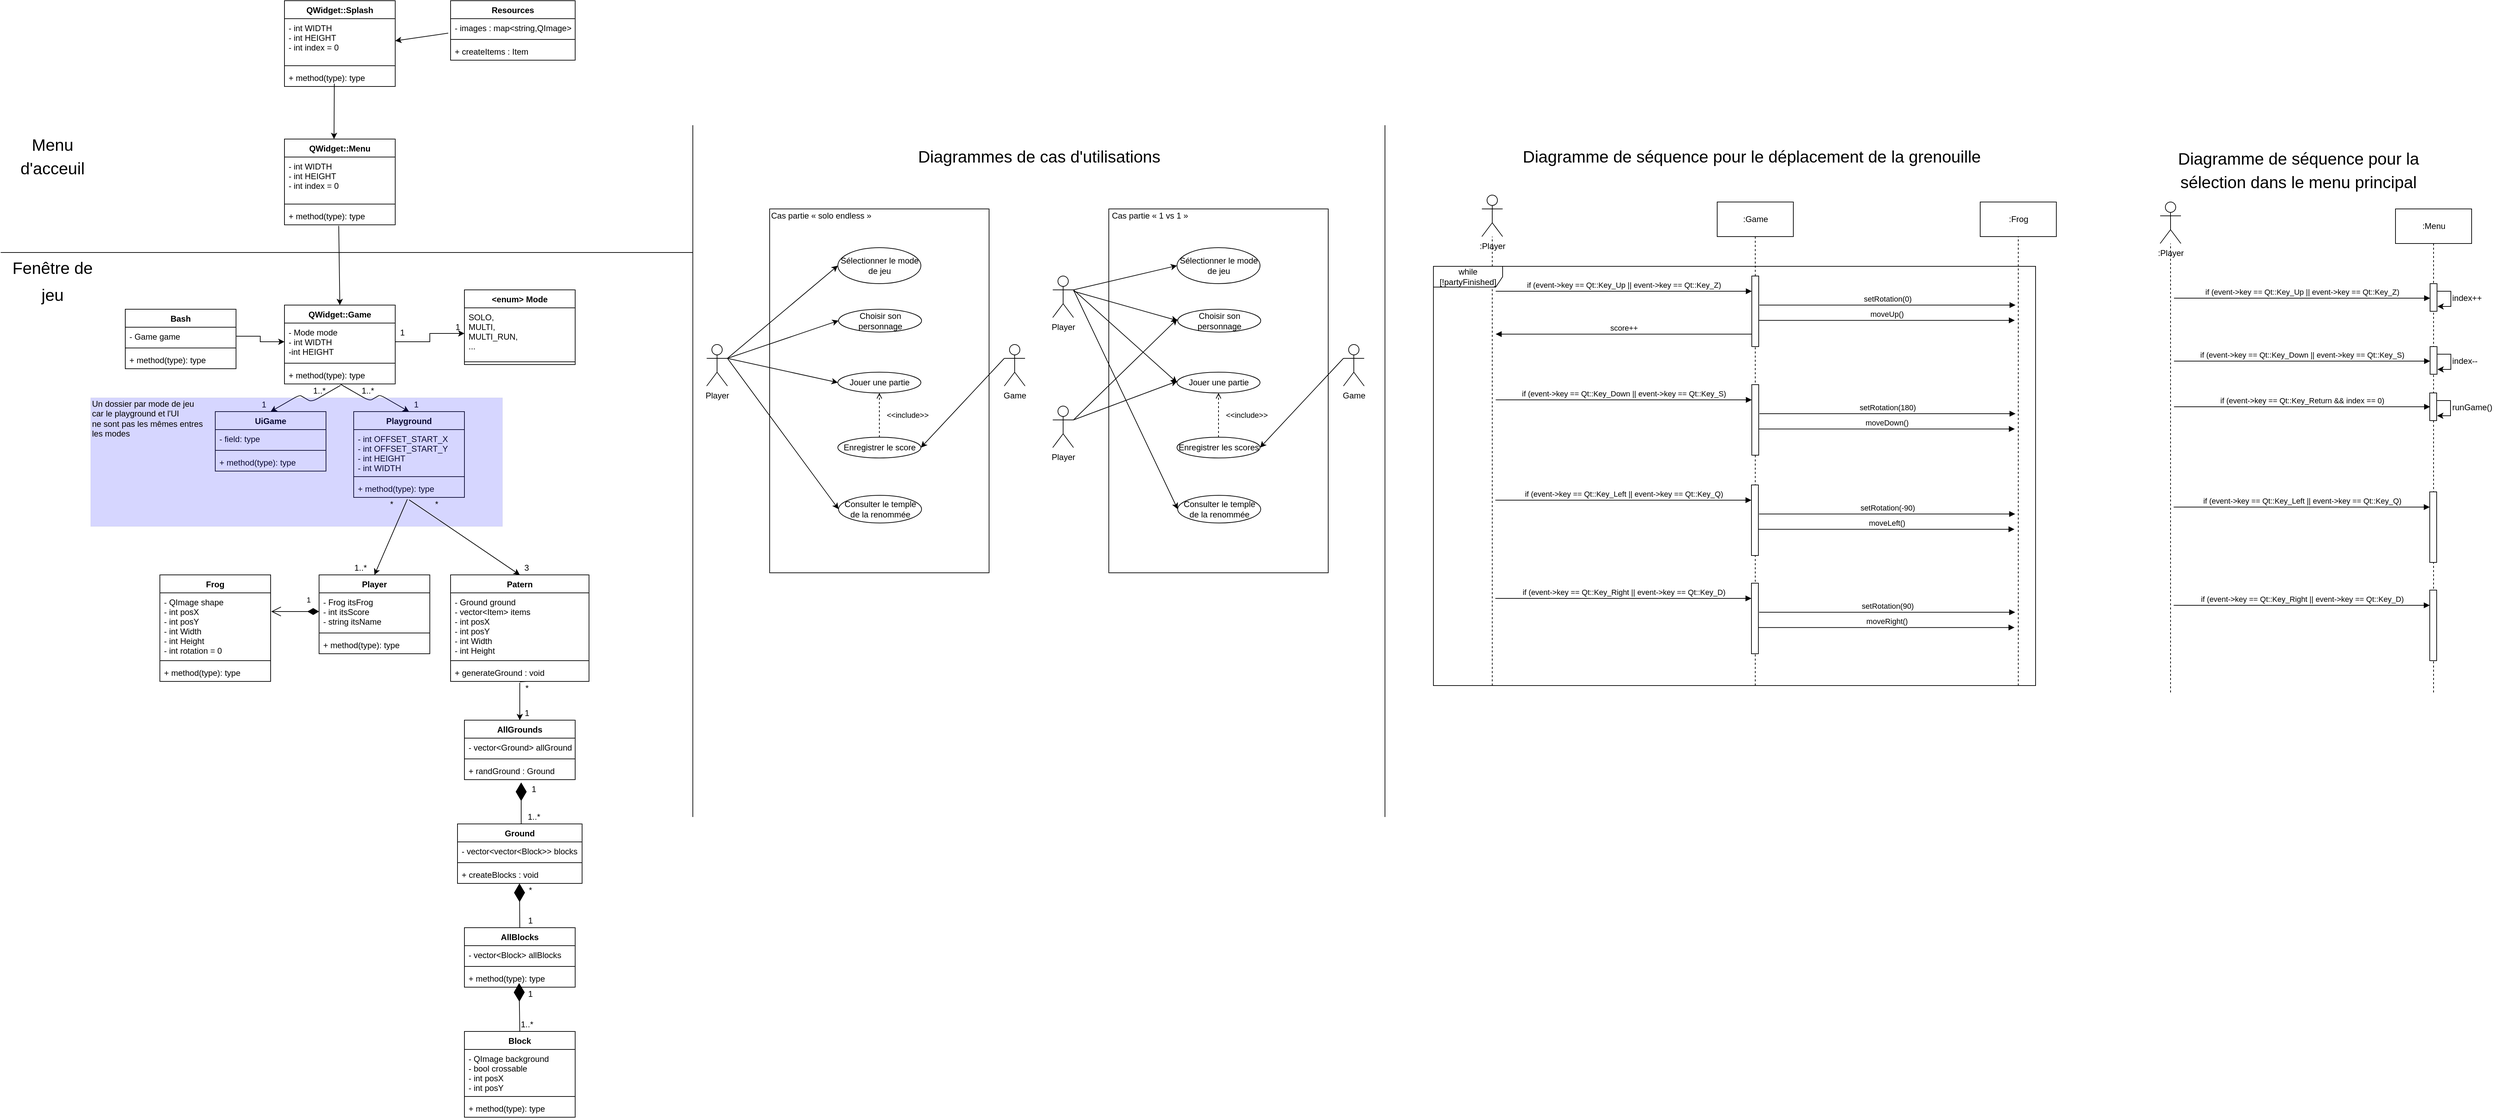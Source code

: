 <mxfile version="14.7.9" type="onedrive"><diagram id="jPjcK8RmUsgS7m5K7aqH" name="Page-1"><mxGraphModel dx="981" dy="1557" grid="1" gridSize="10" guides="1" tooltips="1" connect="1" arrows="1" fold="1" page="1" pageScale="1" pageWidth="1000" pageHeight="1000" math="0" shadow="0"><root><mxCell id="0"/><mxCell id="1" parent="0"/><mxCell id="LQ2EQDQL3EFyDrwnCRQW-2" value="QWidget::Menu" style="swimlane;fontStyle=1;align=center;verticalAlign=top;childLayout=stackLayout;horizontal=1;startSize=26;horizontalStack=0;resizeParent=1;resizeParentMax=0;resizeLast=0;collapsible=1;marginBottom=0;" parent="1" vertex="1"><mxGeometry x="410" y="20" width="160" height="124" as="geometry"><mxRectangle x="400" y="260" width="100" height="26" as="alternateBounds"/></mxGeometry></mxCell><mxCell id="LQ2EQDQL3EFyDrwnCRQW-3" value="- int WIDTH&#10;- int HEIGHT&#10;- int index = 0" style="text;strokeColor=none;fillColor=none;align=left;verticalAlign=top;spacingLeft=4;spacingRight=4;overflow=hidden;rotatable=0;points=[[0,0.5],[1,0.5]];portConstraint=eastwest;" parent="LQ2EQDQL3EFyDrwnCRQW-2" vertex="1"><mxGeometry y="26" width="160" height="64" as="geometry"/></mxCell><mxCell id="LQ2EQDQL3EFyDrwnCRQW-4" value="" style="line;strokeWidth=1;fillColor=none;align=left;verticalAlign=middle;spacingTop=-1;spacingLeft=3;spacingRight=3;rotatable=0;labelPosition=right;points=[];portConstraint=eastwest;" parent="LQ2EQDQL3EFyDrwnCRQW-2" vertex="1"><mxGeometry y="90" width="160" height="8" as="geometry"/></mxCell><mxCell id="LQ2EQDQL3EFyDrwnCRQW-5" value="+ method(type): type" style="text;strokeColor=none;fillColor=none;align=left;verticalAlign=top;spacingLeft=4;spacingRight=4;overflow=hidden;rotatable=0;points=[[0,0.5],[1,0.5]];portConstraint=eastwest;" parent="LQ2EQDQL3EFyDrwnCRQW-2" vertex="1"><mxGeometry y="98" width="160" height="26" as="geometry"/></mxCell><mxCell id="LQ2EQDQL3EFyDrwnCRQW-6" value="QWidget::Game" style="swimlane;fontStyle=1;align=center;verticalAlign=top;childLayout=stackLayout;horizontal=1;startSize=26;horizontalStack=0;resizeParent=1;resizeParentMax=0;resizeLast=0;collapsible=1;marginBottom=0;" parent="1" vertex="1"><mxGeometry x="410" y="260" width="160" height="114" as="geometry"/></mxCell><mxCell id="LQ2EQDQL3EFyDrwnCRQW-7" value="- Mode mode&#10;- int WIDTH&#10;-int HEIGHT" style="text;strokeColor=none;fillColor=none;align=left;verticalAlign=top;spacingLeft=4;spacingRight=4;overflow=hidden;rotatable=0;points=[[0,0.5],[1,0.5]];portConstraint=eastwest;" parent="LQ2EQDQL3EFyDrwnCRQW-6" vertex="1"><mxGeometry y="26" width="160" height="54" as="geometry"/></mxCell><mxCell id="LQ2EQDQL3EFyDrwnCRQW-8" value="" style="line;strokeWidth=1;fillColor=none;align=left;verticalAlign=middle;spacingTop=-1;spacingLeft=3;spacingRight=3;rotatable=0;labelPosition=right;points=[];portConstraint=eastwest;" parent="LQ2EQDQL3EFyDrwnCRQW-6" vertex="1"><mxGeometry y="80" width="160" height="8" as="geometry"/></mxCell><mxCell id="LQ2EQDQL3EFyDrwnCRQW-9" value="+ method(type): type" style="text;strokeColor=none;fillColor=none;align=left;verticalAlign=top;spacingLeft=4;spacingRight=4;overflow=hidden;rotatable=0;points=[[0,0.5],[1,0.5]];portConstraint=eastwest;" parent="LQ2EQDQL3EFyDrwnCRQW-6" vertex="1"><mxGeometry y="88" width="160" height="26" as="geometry"/></mxCell><mxCell id="LQ2EQDQL3EFyDrwnCRQW-12" value="&lt;enum&gt; Mode" style="swimlane;fontStyle=1;align=center;verticalAlign=top;childLayout=stackLayout;horizontal=1;startSize=26;horizontalStack=0;resizeParent=1;resizeParentMax=0;resizeLast=0;collapsible=1;marginBottom=0;" parent="1" vertex="1"><mxGeometry x="670" y="238" width="160" height="108" as="geometry"/></mxCell><mxCell id="LQ2EQDQL3EFyDrwnCRQW-13" value="SOLO,&#10;MULTI,&#10;MULTI_RUN,&#10;..." style="text;strokeColor=none;fillColor=none;align=left;verticalAlign=top;spacingLeft=4;spacingRight=4;overflow=hidden;rotatable=0;points=[[0,0.5],[1,0.5]];portConstraint=eastwest;" parent="LQ2EQDQL3EFyDrwnCRQW-12" vertex="1"><mxGeometry y="26" width="160" height="74" as="geometry"/></mxCell><mxCell id="LQ2EQDQL3EFyDrwnCRQW-14" value="" style="line;strokeWidth=1;fillColor=none;align=left;verticalAlign=middle;spacingTop=-1;spacingLeft=3;spacingRight=3;rotatable=0;labelPosition=right;points=[];portConstraint=eastwest;" parent="LQ2EQDQL3EFyDrwnCRQW-12" vertex="1"><mxGeometry y="100" width="160" height="8" as="geometry"/></mxCell><mxCell id="LQ2EQDQL3EFyDrwnCRQW-18" style="edgeStyle=orthogonalEdgeStyle;rounded=0;orthogonalLoop=1;jettySize=auto;html=1;exitX=1;exitY=0.5;exitDx=0;exitDy=0;entryX=0;entryY=0.5;entryDx=0;entryDy=0;" parent="1" source="LQ2EQDQL3EFyDrwnCRQW-7" target="LQ2EQDQL3EFyDrwnCRQW-13" edge="1"><mxGeometry relative="1" as="geometry"/></mxCell><mxCell id="LQ2EQDQL3EFyDrwnCRQW-19" value="Playground" style="swimlane;fontStyle=1;align=center;verticalAlign=top;childLayout=stackLayout;horizontal=1;startSize=26;horizontalStack=0;resizeParent=1;resizeParentMax=0;resizeLast=0;collapsible=1;marginBottom=0;" parent="1" vertex="1"><mxGeometry x="510" y="414" width="160" height="124" as="geometry"/></mxCell><mxCell id="LQ2EQDQL3EFyDrwnCRQW-20" value="- int OFFSET_START_X&#10;- int OFFSET_START_Y&#10;- int HEIGHT&#10;- int WIDTH" style="text;strokeColor=none;fillColor=none;align=left;verticalAlign=top;spacingLeft=4;spacingRight=4;overflow=hidden;rotatable=0;points=[[0,0.5],[1,0.5]];portConstraint=eastwest;" parent="LQ2EQDQL3EFyDrwnCRQW-19" vertex="1"><mxGeometry y="26" width="160" height="64" as="geometry"/></mxCell><mxCell id="LQ2EQDQL3EFyDrwnCRQW-21" value="" style="line;strokeWidth=1;fillColor=none;align=left;verticalAlign=middle;spacingTop=-1;spacingLeft=3;spacingRight=3;rotatable=0;labelPosition=right;points=[];portConstraint=eastwest;" parent="LQ2EQDQL3EFyDrwnCRQW-19" vertex="1"><mxGeometry y="90" width="160" height="8" as="geometry"/></mxCell><mxCell id="LQ2EQDQL3EFyDrwnCRQW-22" value="+ method(type): type" style="text;strokeColor=none;fillColor=none;align=left;verticalAlign=top;spacingLeft=4;spacingRight=4;overflow=hidden;rotatable=0;points=[[0,0.5],[1,0.5]];portConstraint=eastwest;" parent="LQ2EQDQL3EFyDrwnCRQW-19" vertex="1"><mxGeometry y="98" width="160" height="26" as="geometry"/></mxCell><mxCell id="LQ2EQDQL3EFyDrwnCRQW-24" value="" style="line;strokeWidth=1;fillColor=none;align=left;verticalAlign=middle;spacingTop=-1;spacingLeft=3;spacingRight=3;rotatable=0;labelPosition=right;points=[];portConstraint=eastwest;" parent="1" vertex="1"><mxGeometry y="180" width="1000" height="8" as="geometry"/></mxCell><mxCell id="LQ2EQDQL3EFyDrwnCRQW-25" value="&lt;p style=&quot;line-height: 280%&quot;&gt;&lt;font style=&quot;line-height: 100% ; font-size: 24px&quot;&gt;Menu d'acceuil&lt;/font&gt;&lt;/p&gt;" style="text;html=1;strokeColor=none;fillColor=none;align=center;verticalAlign=middle;whiteSpace=wrap;rounded=0;" parent="1" vertex="1"><mxGeometry y="40" width="150" height="20" as="geometry"/></mxCell><mxCell id="LQ2EQDQL3EFyDrwnCRQW-26" value="&lt;p style=&quot;line-height: 280%&quot;&gt;&lt;span style=&quot;font-size: 24px&quot;&gt;Fenêtre de jeu&lt;/span&gt;&lt;/p&gt;" style="text;html=1;strokeColor=none;fillColor=none;align=center;verticalAlign=middle;whiteSpace=wrap;rounded=0;" parent="1" vertex="1"><mxGeometry y="218" width="150" height="20" as="geometry"/></mxCell><mxCell id="LQ2EQDQL3EFyDrwnCRQW-27" value="UiGame" style="swimlane;fontStyle=1;align=center;verticalAlign=top;childLayout=stackLayout;horizontal=1;startSize=26;horizontalStack=0;resizeParent=1;resizeParentMax=0;resizeLast=0;collapsible=1;marginBottom=0;" parent="1" vertex="1"><mxGeometry x="310" y="414" width="160" height="86" as="geometry"/></mxCell><mxCell id="LQ2EQDQL3EFyDrwnCRQW-28" value="- field: type" style="text;strokeColor=none;fillColor=none;align=left;verticalAlign=top;spacingLeft=4;spacingRight=4;overflow=hidden;rotatable=0;points=[[0,0.5],[1,0.5]];portConstraint=eastwest;" parent="LQ2EQDQL3EFyDrwnCRQW-27" vertex="1"><mxGeometry y="26" width="160" height="26" as="geometry"/></mxCell><mxCell id="LQ2EQDQL3EFyDrwnCRQW-29" value="" style="line;strokeWidth=1;fillColor=none;align=left;verticalAlign=middle;spacingTop=-1;spacingLeft=3;spacingRight=3;rotatable=0;labelPosition=right;points=[];portConstraint=eastwest;" parent="LQ2EQDQL3EFyDrwnCRQW-27" vertex="1"><mxGeometry y="52" width="160" height="8" as="geometry"/></mxCell><mxCell id="LQ2EQDQL3EFyDrwnCRQW-30" value="+ method(type): type" style="text;strokeColor=none;fillColor=none;align=left;verticalAlign=top;spacingLeft=4;spacingRight=4;overflow=hidden;rotatable=0;points=[[0,0.5],[1,0.5]];portConstraint=eastwest;" parent="LQ2EQDQL3EFyDrwnCRQW-27" vertex="1"><mxGeometry y="60" width="160" height="26" as="geometry"/></mxCell><mxCell id="LQ2EQDQL3EFyDrwnCRQW-31" value="" style="endArrow=classic;html=1;exitX=0.506;exitY=1.079;exitDx=0;exitDy=0;exitPerimeter=0;entryX=0.5;entryY=0;entryDx=0;entryDy=0;edgeStyle=isometricEdgeStyle;" parent="1" source="LQ2EQDQL3EFyDrwnCRQW-9" target="LQ2EQDQL3EFyDrwnCRQW-27" edge="1"><mxGeometry width="50" height="50" relative="1" as="geometry"><mxPoint x="450" y="480" as="sourcePoint"/><mxPoint x="500" y="430" as="targetPoint"/></mxGeometry></mxCell><mxCell id="LQ2EQDQL3EFyDrwnCRQW-32" value="" style="endArrow=classic;html=1;edgeStyle=isometricEdgeStyle;entryX=0.5;entryY=0;entryDx=0;entryDy=0;elbow=vertical;exitX=0.506;exitY=1.016;exitDx=0;exitDy=0;exitPerimeter=0;" parent="1" source="LQ2EQDQL3EFyDrwnCRQW-9" target="LQ2EQDQL3EFyDrwnCRQW-19" edge="1"><mxGeometry width="50" height="50" relative="1" as="geometry"><mxPoint x="490" y="350" as="sourcePoint"/><mxPoint x="570" y="380" as="targetPoint"/></mxGeometry></mxCell><mxCell id="LQ2EQDQL3EFyDrwnCRQW-33" value="Frog" style="swimlane;fontStyle=1;align=center;verticalAlign=top;childLayout=stackLayout;horizontal=1;startSize=26;horizontalStack=0;resizeParent=1;resizeParentMax=0;resizeLast=0;collapsible=1;marginBottom=0;" parent="1" vertex="1"><mxGeometry x="230" y="650" width="160" height="154" as="geometry"/></mxCell><mxCell id="LQ2EQDQL3EFyDrwnCRQW-34" value="- QImage shape&#10;- int posX&#10;- int posY&#10;- int Width&#10;- int Height&#10;- int rotation = 0" style="text;strokeColor=none;fillColor=none;align=left;verticalAlign=top;spacingLeft=4;spacingRight=4;overflow=hidden;rotatable=0;points=[[0,0.5],[1,0.5]];portConstraint=eastwest;" parent="LQ2EQDQL3EFyDrwnCRQW-33" vertex="1"><mxGeometry y="26" width="160" height="94" as="geometry"/></mxCell><mxCell id="LQ2EQDQL3EFyDrwnCRQW-35" value="" style="line;strokeWidth=1;fillColor=none;align=left;verticalAlign=middle;spacingTop=-1;spacingLeft=3;spacingRight=3;rotatable=0;labelPosition=right;points=[];portConstraint=eastwest;" parent="LQ2EQDQL3EFyDrwnCRQW-33" vertex="1"><mxGeometry y="120" width="160" height="8" as="geometry"/></mxCell><mxCell id="LQ2EQDQL3EFyDrwnCRQW-36" value="+ method(type): type" style="text;strokeColor=none;fillColor=none;align=left;verticalAlign=top;spacingLeft=4;spacingRight=4;overflow=hidden;rotatable=0;points=[[0,0.5],[1,0.5]];portConstraint=eastwest;" parent="LQ2EQDQL3EFyDrwnCRQW-33" vertex="1"><mxGeometry y="128" width="160" height="26" as="geometry"/></mxCell><mxCell id="LQ2EQDQL3EFyDrwnCRQW-38" value="1" style="text;html=1;align=center;verticalAlign=middle;resizable=0;points=[];autosize=1;strokeColor=none;" parent="1" vertex="1"><mxGeometry x="570" y="290" width="20" height="20" as="geometry"/></mxCell><mxCell id="LQ2EQDQL3EFyDrwnCRQW-39" value="1" style="text;html=1;align=center;verticalAlign=middle;resizable=0;points=[];autosize=1;strokeColor=none;" parent="1" vertex="1"><mxGeometry x="650" y="282" width="20" height="20" as="geometry"/></mxCell><mxCell id="LQ2EQDQL3EFyDrwnCRQW-40" value="1..*" style="text;html=1;align=center;verticalAlign=middle;resizable=0;points=[];autosize=1;strokeColor=none;" parent="1" vertex="1"><mxGeometry x="445" y="374" width="30" height="20" as="geometry"/></mxCell><mxCell id="LQ2EQDQL3EFyDrwnCRQW-41" value="1" style="text;html=1;align=center;verticalAlign=middle;resizable=0;points=[];autosize=1;strokeColor=none;" parent="1" vertex="1"><mxGeometry x="590" y="394" width="20" height="20" as="geometry"/></mxCell><mxCell id="LQ2EQDQL3EFyDrwnCRQW-42" value="1" style="text;html=1;align=center;verticalAlign=middle;resizable=0;points=[];autosize=1;strokeColor=none;" parent="1" vertex="1"><mxGeometry x="370" y="394" width="20" height="20" as="geometry"/></mxCell><mxCell id="LQ2EQDQL3EFyDrwnCRQW-43" value="1..*" style="text;html=1;align=center;verticalAlign=middle;resizable=0;points=[];autosize=1;strokeColor=none;" parent="1" vertex="1"><mxGeometry x="515" y="374" width="30" height="20" as="geometry"/></mxCell><mxCell id="LQ2EQDQL3EFyDrwnCRQW-44" value="" style="rounded=0;whiteSpace=wrap;html=1;fillColor=#3333FF;strokeOpacity=20;opacity=20;" parent="1" vertex="1"><mxGeometry x="130" y="394" width="595" height="186" as="geometry"/></mxCell><mxCell id="LQ2EQDQL3EFyDrwnCRQW-45" value="Un dossier par mode de jeu &lt;br&gt;car le playground et l'UI &lt;br&gt;ne sont pas&amp;nbsp;&lt;span&gt;les mêmes entres &lt;br&gt;les modes&lt;/span&gt;" style="text;html=1;align=left;verticalAlign=middle;resizable=0;points=[];autosize=1;strokeColor=none;" parent="1" vertex="1"><mxGeometry x="130" y="394" width="180" height="60" as="geometry"/></mxCell><mxCell id="LQ2EQDQL3EFyDrwnCRQW-54" value="Patern" style="swimlane;fontStyle=1;align=center;verticalAlign=top;childLayout=stackLayout;horizontal=1;startSize=26;horizontalStack=0;resizeParent=1;resizeParentMax=0;resizeLast=0;collapsible=1;marginBottom=0;fillColor=#FFFFFF;" parent="1" vertex="1"><mxGeometry x="650" y="650" width="200" height="154" as="geometry"/></mxCell><mxCell id="LQ2EQDQL3EFyDrwnCRQW-55" value="- Ground ground&#10;- vector&lt;Item&gt; items&#10;- int posX&#10;- int posY&#10;- int Width&#10;- int Height" style="text;fillColor=none;align=left;verticalAlign=top;spacingLeft=4;spacingRight=4;overflow=hidden;rotatable=0;points=[[0,0.5],[1,0.5]];portConstraint=eastwest;" parent="LQ2EQDQL3EFyDrwnCRQW-54" vertex="1"><mxGeometry y="26" width="200" height="94" as="geometry"/></mxCell><mxCell id="LQ2EQDQL3EFyDrwnCRQW-56" value="" style="line;strokeWidth=1;fillColor=none;align=left;verticalAlign=middle;spacingTop=-1;spacingLeft=3;spacingRight=3;rotatable=0;labelPosition=right;points=[];portConstraint=eastwest;" parent="LQ2EQDQL3EFyDrwnCRQW-54" vertex="1"><mxGeometry y="120" width="200" height="8" as="geometry"/></mxCell><mxCell id="LQ2EQDQL3EFyDrwnCRQW-57" value="+ generateGround : void" style="text;fillColor=none;align=left;verticalAlign=top;spacingLeft=4;spacingRight=4;overflow=hidden;rotatable=0;points=[[0,0.5],[1,0.5]];portConstraint=eastwest;" parent="LQ2EQDQL3EFyDrwnCRQW-54" vertex="1"><mxGeometry y="128" width="200" height="26" as="geometry"/></mxCell><mxCell id="LQ2EQDQL3EFyDrwnCRQW-60" value="" style="endArrow=classic;html=1;exitX=0.5;exitY=1.131;exitDx=0;exitDy=0;exitPerimeter=0;entryX=0.5;entryY=0;entryDx=0;entryDy=0;" parent="1" source="LQ2EQDQL3EFyDrwnCRQW-22" target="LQ2EQDQL3EFyDrwnCRQW-54" edge="1"><mxGeometry width="50" height="50" relative="1" as="geometry"><mxPoint x="440" y="670" as="sourcePoint"/><mxPoint x="490" y="620" as="targetPoint"/></mxGeometry></mxCell><mxCell id="LQ2EQDQL3EFyDrwnCRQW-61" value="*" style="text;html=1;strokeColor=none;fillColor=none;align=center;verticalAlign=middle;whiteSpace=wrap;rounded=0;" parent="1" vertex="1"><mxGeometry x="610" y="538" width="40" height="20" as="geometry"/></mxCell><mxCell id="LQ2EQDQL3EFyDrwnCRQW-62" value="3" style="text;html=1;strokeColor=none;fillColor=none;align=center;verticalAlign=middle;whiteSpace=wrap;rounded=0;" parent="1" vertex="1"><mxGeometry x="740" y="630" width="40" height="20" as="geometry"/></mxCell><mxCell id="LQ2EQDQL3EFyDrwnCRQW-63" value="" style="endArrow=classic;html=1;exitX=0.485;exitY=1.1;exitDx=0;exitDy=0;exitPerimeter=0;entryX=0.5;entryY=0;entryDx=0;entryDy=0;" parent="1" source="LQ2EQDQL3EFyDrwnCRQW-22" target="kXXH4shPDIaw7syRpyHK-1" edge="1"><mxGeometry width="50" height="50" relative="1" as="geometry"><mxPoint x="440" y="670" as="sourcePoint"/><mxPoint x="490" y="620" as="targetPoint"/></mxGeometry></mxCell><mxCell id="LQ2EQDQL3EFyDrwnCRQW-64" value="*" style="text;html=1;strokeColor=none;fillColor=none;align=center;verticalAlign=middle;whiteSpace=wrap;rounded=0;" parent="1" vertex="1"><mxGeometry x="545" y="538" width="40" height="20" as="geometry"/></mxCell><mxCell id="LQ2EQDQL3EFyDrwnCRQW-65" value="1..*" style="text;html=1;strokeColor=none;fillColor=none;align=center;verticalAlign=middle;whiteSpace=wrap;rounded=0;" parent="1" vertex="1"><mxGeometry x="500" y="630" width="40" height="20" as="geometry"/></mxCell><mxCell id="LQ2EQDQL3EFyDrwnCRQW-66" value="Ground" style="swimlane;fontStyle=1;align=center;verticalAlign=top;childLayout=stackLayout;horizontal=1;startSize=26;horizontalStack=0;resizeParent=1;resizeParentMax=0;resizeLast=0;collapsible=1;marginBottom=0;strokeColor=#000000;fillColor=#FFFFFF;" parent="1" vertex="1"><mxGeometry x="660" y="1010" width="180" height="86" as="geometry"/></mxCell><mxCell id="LQ2EQDQL3EFyDrwnCRQW-67" value="- vector&lt;vector&lt;Block&gt;&gt; blocks" style="text;strokeColor=none;fillColor=none;align=left;verticalAlign=top;spacingLeft=4;spacingRight=4;overflow=hidden;rotatable=0;points=[[0,0.5],[1,0.5]];portConstraint=eastwest;" parent="LQ2EQDQL3EFyDrwnCRQW-66" vertex="1"><mxGeometry y="26" width="180" height="26" as="geometry"/></mxCell><mxCell id="LQ2EQDQL3EFyDrwnCRQW-68" value="" style="line;strokeWidth=1;fillColor=none;align=left;verticalAlign=middle;spacingTop=-1;spacingLeft=3;spacingRight=3;rotatable=0;labelPosition=right;points=[];portConstraint=eastwest;" parent="LQ2EQDQL3EFyDrwnCRQW-66" vertex="1"><mxGeometry y="52" width="180" height="8" as="geometry"/></mxCell><mxCell id="LQ2EQDQL3EFyDrwnCRQW-69" value="+ createBlocks : void" style="text;strokeColor=none;fillColor=none;align=left;verticalAlign=top;spacingLeft=4;spacingRight=4;overflow=hidden;rotatable=0;points=[[0,0.5],[1,0.5]];portConstraint=eastwest;" parent="LQ2EQDQL3EFyDrwnCRQW-66" vertex="1"><mxGeometry y="60" width="180" height="26" as="geometry"/></mxCell><mxCell id="LQ2EQDQL3EFyDrwnCRQW-75" value="AllGrounds" style="swimlane;fontStyle=1;align=center;verticalAlign=top;childLayout=stackLayout;horizontal=1;startSize=26;horizontalStack=0;resizeParent=1;resizeParentMax=0;resizeLast=0;collapsible=1;marginBottom=0;strokeColor=#000000;fillColor=#FFFFFF;" parent="1" vertex="1"><mxGeometry x="670" y="860" width="160" height="86" as="geometry"/></mxCell><mxCell id="LQ2EQDQL3EFyDrwnCRQW-76" value="- vector&lt;Ground&gt; allGrounds" style="text;strokeColor=none;fillColor=none;align=left;verticalAlign=top;spacingLeft=4;spacingRight=4;overflow=hidden;rotatable=0;points=[[0,0.5],[1,0.5]];portConstraint=eastwest;" parent="LQ2EQDQL3EFyDrwnCRQW-75" vertex="1"><mxGeometry y="26" width="160" height="26" as="geometry"/></mxCell><mxCell id="LQ2EQDQL3EFyDrwnCRQW-77" value="" style="line;strokeWidth=1;fillColor=none;align=left;verticalAlign=middle;spacingTop=-1;spacingLeft=3;spacingRight=3;rotatable=0;labelPosition=right;points=[];portConstraint=eastwest;" parent="LQ2EQDQL3EFyDrwnCRQW-75" vertex="1"><mxGeometry y="52" width="160" height="8" as="geometry"/></mxCell><mxCell id="LQ2EQDQL3EFyDrwnCRQW-78" value="+ randGround : Ground" style="text;strokeColor=none;fillColor=none;align=left;verticalAlign=top;spacingLeft=4;spacingRight=4;overflow=hidden;rotatable=0;points=[[0,0.5],[1,0.5]];portConstraint=eastwest;" parent="LQ2EQDQL3EFyDrwnCRQW-75" vertex="1"><mxGeometry y="60" width="160" height="26" as="geometry"/></mxCell><mxCell id="LQ2EQDQL3EFyDrwnCRQW-79" value="" style="endArrow=classic;html=1;entryX=0.5;entryY=0;entryDx=0;entryDy=0;startArrow=none;" parent="1" target="LQ2EQDQL3EFyDrwnCRQW-75" edge="1"><mxGeometry width="50" height="50" relative="1" as="geometry"><mxPoint x="750" y="806" as="sourcePoint"/><mxPoint x="570" y="890" as="targetPoint"/></mxGeometry></mxCell><mxCell id="LQ2EQDQL3EFyDrwnCRQW-81" value="" style="endArrow=diamondThin;endFill=1;endSize=24;html=1;" parent="1" edge="1"><mxGeometry width="160" relative="1" as="geometry"><mxPoint x="752" y="1010" as="sourcePoint"/><mxPoint x="752" y="950" as="targetPoint"/></mxGeometry></mxCell><mxCell id="LQ2EQDQL3EFyDrwnCRQW-82" value="Block" style="swimlane;fontStyle=1;align=center;verticalAlign=top;childLayout=stackLayout;horizontal=1;startSize=26;horizontalStack=0;resizeParent=1;resizeParentMax=0;resizeLast=0;collapsible=1;marginBottom=0;strokeColor=#000000;fillColor=#FFFFFF;" parent="1" vertex="1"><mxGeometry x="670" y="1310" width="160" height="124" as="geometry"/></mxCell><mxCell id="LQ2EQDQL3EFyDrwnCRQW-83" value="- QImage background&#10;- bool crossable&#10;- int posX&#10;- int posY" style="text;strokeColor=none;fillColor=none;align=left;verticalAlign=top;spacingLeft=4;spacingRight=4;overflow=hidden;rotatable=0;points=[[0,0.5],[1,0.5]];portConstraint=eastwest;" parent="LQ2EQDQL3EFyDrwnCRQW-82" vertex="1"><mxGeometry y="26" width="160" height="64" as="geometry"/></mxCell><mxCell id="LQ2EQDQL3EFyDrwnCRQW-84" value="" style="line;strokeWidth=1;fillColor=none;align=left;verticalAlign=middle;spacingTop=-1;spacingLeft=3;spacingRight=3;rotatable=0;labelPosition=right;points=[];portConstraint=eastwest;" parent="LQ2EQDQL3EFyDrwnCRQW-82" vertex="1"><mxGeometry y="90" width="160" height="8" as="geometry"/></mxCell><mxCell id="LQ2EQDQL3EFyDrwnCRQW-85" value="+ method(type): type" style="text;strokeColor=none;fillColor=none;align=left;verticalAlign=top;spacingLeft=4;spacingRight=4;overflow=hidden;rotatable=0;points=[[0,0.5],[1,0.5]];portConstraint=eastwest;" parent="LQ2EQDQL3EFyDrwnCRQW-82" vertex="1"><mxGeometry y="98" width="160" height="26" as="geometry"/></mxCell><mxCell id="LQ2EQDQL3EFyDrwnCRQW-86" value="" style="endArrow=diamondThin;endFill=1;endSize=24;html=1;exitX=0.5;exitY=0;exitDx=0;exitDy=0;" parent="1" source="dwqlfvYqvJUTqM-ZTveL-1" edge="1"><mxGeometry width="160" relative="1" as="geometry"><mxPoint x="749.5" y="1156" as="sourcePoint"/><mxPoint x="749.5" y="1096" as="targetPoint"/></mxGeometry></mxCell><mxCell id="LQ2EQDQL3EFyDrwnCRQW-87" value="1" style="text;html=1;align=center;verticalAlign=middle;resizable=0;points=[];autosize=1;strokeColor=none;" parent="1" vertex="1"><mxGeometry x="750" y="840" width="20" height="20" as="geometry"/></mxCell><mxCell id="LQ2EQDQL3EFyDrwnCRQW-88" value="*" style="text;html=1;align=center;verticalAlign=middle;resizable=0;points=[];autosize=1;strokeColor=none;" parent="1" vertex="1"><mxGeometry x="750" y="804" width="20" height="20" as="geometry"/></mxCell><mxCell id="LQ2EQDQL3EFyDrwnCRQW-89" value="" style="endArrow=none;html=1;exitX=0.5;exitY=1.023;exitDx=0;exitDy=0;exitPerimeter=0;entryX=0.5;entryY=0;entryDx=0;entryDy=0;" parent="1" source="LQ2EQDQL3EFyDrwnCRQW-57" target="LQ2EQDQL3EFyDrwnCRQW-88" edge="1"><mxGeometry width="50" height="50" relative="1" as="geometry"><mxPoint x="750" y="804.598" as="sourcePoint"/><mxPoint x="750" y="860" as="targetPoint"/></mxGeometry></mxCell><mxCell id="LQ2EQDQL3EFyDrwnCRQW-90" value="1" style="text;html=1;align=center;verticalAlign=middle;resizable=0;points=[];autosize=1;strokeColor=none;" parent="1" vertex="1"><mxGeometry x="760" y="950" width="20" height="20" as="geometry"/></mxCell><mxCell id="LQ2EQDQL3EFyDrwnCRQW-91" value="1..*" style="text;html=1;align=center;verticalAlign=middle;resizable=0;points=[];autosize=1;strokeColor=none;" parent="1" vertex="1"><mxGeometry x="755" y="990" width="30" height="20" as="geometry"/></mxCell><mxCell id="LQ2EQDQL3EFyDrwnCRQW-92" value="1" style="text;html=1;align=center;verticalAlign=middle;resizable=0;points=[];autosize=1;strokeColor=none;" parent="1" vertex="1"><mxGeometry x="755" y="1140" width="20" height="20" as="geometry"/></mxCell><mxCell id="LQ2EQDQL3EFyDrwnCRQW-93" value="*" style="text;html=1;align=center;verticalAlign=middle;resizable=0;points=[];autosize=1;strokeColor=none;" parent="1" vertex="1"><mxGeometry x="755" y="1096" width="20" height="20" as="geometry"/></mxCell><mxCell id="mODoxf1xg-Puiv5MhxXz-1" value="Bash" style="swimlane;fontStyle=1;align=center;verticalAlign=top;childLayout=stackLayout;horizontal=1;startSize=26;horizontalStack=0;resizeParent=1;resizeParentMax=0;resizeLast=0;collapsible=1;marginBottom=0;" parent="1" vertex="1"><mxGeometry x="180" y="266" width="160" height="86" as="geometry"/></mxCell><mxCell id="mODoxf1xg-Puiv5MhxXz-2" value="- Game game" style="text;strokeColor=none;fillColor=none;align=left;verticalAlign=top;spacingLeft=4;spacingRight=4;overflow=hidden;rotatable=0;points=[[0,0.5],[1,0.5]];portConstraint=eastwest;" parent="mODoxf1xg-Puiv5MhxXz-1" vertex="1"><mxGeometry y="26" width="160" height="26" as="geometry"/></mxCell><mxCell id="mODoxf1xg-Puiv5MhxXz-3" value="" style="line;strokeWidth=1;fillColor=none;align=left;verticalAlign=middle;spacingTop=-1;spacingLeft=3;spacingRight=3;rotatable=0;labelPosition=right;points=[];portConstraint=eastwest;" parent="mODoxf1xg-Puiv5MhxXz-1" vertex="1"><mxGeometry y="52" width="160" height="8" as="geometry"/></mxCell><mxCell id="mODoxf1xg-Puiv5MhxXz-4" value="+ method(type): type" style="text;strokeColor=none;fillColor=none;align=left;verticalAlign=top;spacingLeft=4;spacingRight=4;overflow=hidden;rotatable=0;points=[[0,0.5],[1,0.5]];portConstraint=eastwest;" parent="mODoxf1xg-Puiv5MhxXz-1" vertex="1"><mxGeometry y="60" width="160" height="26" as="geometry"/></mxCell><mxCell id="kXXH4shPDIaw7syRpyHK-1" value="Player" style="swimlane;fontStyle=1;align=center;verticalAlign=top;childLayout=stackLayout;horizontal=1;startSize=26;horizontalStack=0;resizeParent=1;resizeParentMax=0;resizeLast=0;collapsible=1;marginBottom=0;" parent="1" vertex="1"><mxGeometry x="460" y="650" width="160" height="114" as="geometry"/></mxCell><mxCell id="kXXH4shPDIaw7syRpyHK-2" value="- Frog itsFrog&#10;- int itsScore&#10;- string itsName" style="text;strokeColor=none;fillColor=none;align=left;verticalAlign=top;spacingLeft=4;spacingRight=4;overflow=hidden;rotatable=0;points=[[0,0.5],[1,0.5]];portConstraint=eastwest;" parent="kXXH4shPDIaw7syRpyHK-1" vertex="1"><mxGeometry y="26" width="160" height="54" as="geometry"/></mxCell><mxCell id="kXXH4shPDIaw7syRpyHK-3" value="" style="line;strokeWidth=1;fillColor=none;align=left;verticalAlign=middle;spacingTop=-1;spacingLeft=3;spacingRight=3;rotatable=0;labelPosition=right;points=[];portConstraint=eastwest;" parent="kXXH4shPDIaw7syRpyHK-1" vertex="1"><mxGeometry y="80" width="160" height="8" as="geometry"/></mxCell><mxCell id="kXXH4shPDIaw7syRpyHK-4" value="+ method(type): type" style="text;strokeColor=none;fillColor=none;align=left;verticalAlign=top;spacingLeft=4;spacingRight=4;overflow=hidden;rotatable=0;points=[[0,0.5],[1,0.5]];portConstraint=eastwest;" parent="kXXH4shPDIaw7syRpyHK-1" vertex="1"><mxGeometry y="88" width="160" height="26" as="geometry"/></mxCell><mxCell id="kXXH4shPDIaw7syRpyHK-6" value="1" style="endArrow=open;html=1;endSize=12;startArrow=diamondThin;startSize=14;startFill=1;edgeStyle=orthogonalEdgeStyle;align=left;verticalAlign=bottom;exitX=0;exitY=0.5;exitDx=0;exitDy=0;entryX=1.005;entryY=0.287;entryDx=0;entryDy=0;entryPerimeter=0;" parent="1" source="kXXH4shPDIaw7syRpyHK-2" target="LQ2EQDQL3EFyDrwnCRQW-34" edge="1"><mxGeometry x="-0.429" y="-8" relative="1" as="geometry"><mxPoint x="390" y="720" as="sourcePoint"/><mxPoint x="390" y="698" as="targetPoint"/><mxPoint as="offset"/></mxGeometry></mxCell><mxCell id="kXXH4shPDIaw7syRpyHK-7" value="&lt;p style=&quot;line-height: 280%&quot;&gt;&lt;font style=&quot;line-height: 100% ; font-size: 24px&quot;&gt;Diagrammes de cas d'utilisations&lt;/font&gt;&lt;/p&gt;" style="text;html=1;strokeColor=none;fillColor=none;align=center;verticalAlign=middle;whiteSpace=wrap;rounded=0;" parent="1" vertex="1"><mxGeometry x="1323" y="40" width="355" height="20" as="geometry"/></mxCell><mxCell id="kXXH4shPDIaw7syRpyHK-10" value="" style="rounded=0;whiteSpace=wrap;html=1;" parent="1" vertex="1"><mxGeometry x="1111" y="121" width="317" height="526" as="geometry"/></mxCell><mxCell id="kXXH4shPDIaw7syRpyHK-11" value="Player&lt;br&gt;" style="shape=umlActor;verticalLabelPosition=bottom;verticalAlign=top;html=1;outlineConnect=0;" parent="1" vertex="1"><mxGeometry x="1020" y="317" width="30" height="60" as="geometry"/></mxCell><mxCell id="kXXH4shPDIaw7syRpyHK-12" value="Sélectionner le mode de jeu" style="ellipse;whiteSpace=wrap;html=1;" parent="1" vertex="1"><mxGeometry x="1209.5" y="177" width="120" height="52" as="geometry"/></mxCell><mxCell id="kXXH4shPDIaw7syRpyHK-13" value="Cas partie « solo endless »" style="text;html=1;strokeColor=none;fillColor=none;align=center;verticalAlign=middle;whiteSpace=wrap;rounded=0;" parent="1" vertex="1"><mxGeometry x="1111" y="121" width="149" height="20" as="geometry"/></mxCell><mxCell id="kXXH4shPDIaw7syRpyHK-14" value="" style="endArrow=classic;html=1;exitX=1;exitY=0.333;exitDx=0;exitDy=0;exitPerimeter=0;entryX=0;entryY=0.5;entryDx=0;entryDy=0;" parent="1" source="kXXH4shPDIaw7syRpyHK-11" target="kXXH4shPDIaw7syRpyHK-12" edge="1"><mxGeometry width="50" height="50" relative="1" as="geometry"><mxPoint x="980" y="367" as="sourcePoint"/><mxPoint x="1210" y="217" as="targetPoint"/></mxGeometry></mxCell><mxCell id="kXXH4shPDIaw7syRpyHK-15" value="Choisir son personnage" style="ellipse;whiteSpace=wrap;html=1;" parent="1" vertex="1"><mxGeometry x="1210.5" y="266" width="120" height="33" as="geometry"/></mxCell><mxCell id="kXXH4shPDIaw7syRpyHK-16" value="" style="endArrow=classic;html=1;entryX=0;entryY=0.5;entryDx=0;entryDy=0;" parent="1" target="kXXH4shPDIaw7syRpyHK-15" edge="1"><mxGeometry width="50" height="50" relative="1" as="geometry"><mxPoint x="1050" y="337" as="sourcePoint"/><mxPoint x="1030" y="256" as="targetPoint"/></mxGeometry></mxCell><mxCell id="kXXH4shPDIaw7syRpyHK-17" value="Jouer une partie" style="ellipse;whiteSpace=wrap;html=1;" parent="1" vertex="1"><mxGeometry x="1209.5" y="357" width="120" height="30" as="geometry"/></mxCell><mxCell id="kXXH4shPDIaw7syRpyHK-18" value="Enregistrer le score" style="ellipse;whiteSpace=wrap;html=1;" parent="1" vertex="1"><mxGeometry x="1209.5" y="451" width="120" height="30" as="geometry"/></mxCell><mxCell id="kXXH4shPDIaw7syRpyHK-19" value="Consulter le temple de la renommée" style="ellipse;whiteSpace=wrap;html=1;" parent="1" vertex="1"><mxGeometry x="1210.5" y="535" width="120" height="40" as="geometry"/></mxCell><mxCell id="kXXH4shPDIaw7syRpyHK-20" value="" style="endArrow=classic;html=1;exitX=1;exitY=0.333;exitDx=0;exitDy=0;exitPerimeter=0;entryX=0;entryY=0.5;entryDx=0;entryDy=0;" parent="1" source="kXXH4shPDIaw7syRpyHK-11" target="kXXH4shPDIaw7syRpyHK-17" edge="1"><mxGeometry width="50" height="50" relative="1" as="geometry"><mxPoint x="1130" y="447" as="sourcePoint"/><mxPoint x="1180" y="397" as="targetPoint"/></mxGeometry></mxCell><mxCell id="kXXH4shPDIaw7syRpyHK-22" value="" style="endArrow=classic;html=1;exitX=1;exitY=0.333;exitDx=0;exitDy=0;exitPerimeter=0;entryX=0;entryY=0.5;entryDx=0;entryDy=0;" parent="1" source="kXXH4shPDIaw7syRpyHK-11" target="kXXH4shPDIaw7syRpyHK-19" edge="1"><mxGeometry width="50" height="50" relative="1" as="geometry"><mxPoint x="1130" y="447" as="sourcePoint"/><mxPoint x="1180" y="397" as="targetPoint"/></mxGeometry></mxCell><mxCell id="kXXH4shPDIaw7syRpyHK-25" value="&amp;lt;&amp;lt;include&amp;gt;&amp;gt;" style="html=1;verticalAlign=bottom;labelBackgroundColor=none;endArrow=open;endFill=0;dashed=1;entryX=0.5;entryY=1;entryDx=0;entryDy=0;exitX=0.5;exitY=0;exitDx=0;exitDy=0;" parent="1" source="kXXH4shPDIaw7syRpyHK-18" target="kXXH4shPDIaw7syRpyHK-17" edge="1"><mxGeometry x="-0.263" y="-40" width="160" relative="1" as="geometry"><mxPoint x="1080" y="427" as="sourcePoint"/><mxPoint x="1240" y="427" as="targetPoint"/><mxPoint as="offset"/></mxGeometry></mxCell><mxCell id="kXXH4shPDIaw7syRpyHK-26" value="Game" style="shape=umlActor;verticalLabelPosition=bottom;verticalAlign=top;html=1;outlineConnect=0;" parent="1" vertex="1"><mxGeometry x="1450" y="317" width="30" height="60" as="geometry"/></mxCell><mxCell id="kXXH4shPDIaw7syRpyHK-27" value="" style="endArrow=classic;html=1;entryX=1;entryY=0.5;entryDx=0;entryDy=0;exitX=0;exitY=0.333;exitDx=0;exitDy=0;exitPerimeter=0;" parent="1" source="kXXH4shPDIaw7syRpyHK-26" target="kXXH4shPDIaw7syRpyHK-18" edge="1"><mxGeometry width="50" height="50" relative="1" as="geometry"><mxPoint x="1340" y="520" as="sourcePoint"/><mxPoint x="1390" y="470" as="targetPoint"/></mxGeometry></mxCell><mxCell id="kXXH4shPDIaw7syRpyHK-28" value="" style="rounded=0;whiteSpace=wrap;html=1;" parent="1" vertex="1"><mxGeometry x="1601" y="121" width="317" height="526" as="geometry"/></mxCell><mxCell id="kXXH4shPDIaw7syRpyHK-29" value="Player&lt;br&gt;" style="shape=umlActor;verticalLabelPosition=bottom;verticalAlign=top;html=1;outlineConnect=0;" parent="1" vertex="1"><mxGeometry x="1520" y="218" width="30" height="60" as="geometry"/></mxCell><mxCell id="kXXH4shPDIaw7syRpyHK-30" value="Sélectionner le mode de jeu" style="ellipse;whiteSpace=wrap;html=1;" parent="1" vertex="1"><mxGeometry x="1699.5" y="177" width="120" height="52" as="geometry"/></mxCell><mxCell id="kXXH4shPDIaw7syRpyHK-31" value="Cas partie « 1 vs 1 »" style="text;html=1;strokeColor=none;fillColor=none;align=center;verticalAlign=middle;whiteSpace=wrap;rounded=0;" parent="1" vertex="1"><mxGeometry x="1601" y="121" width="119" height="20" as="geometry"/></mxCell><mxCell id="kXXH4shPDIaw7syRpyHK-32" value="" style="endArrow=classic;html=1;exitX=1;exitY=0.333;exitDx=0;exitDy=0;exitPerimeter=0;entryX=0;entryY=0.5;entryDx=0;entryDy=0;" parent="1" source="kXXH4shPDIaw7syRpyHK-29" target="kXXH4shPDIaw7syRpyHK-30" edge="1"><mxGeometry width="50" height="50" relative="1" as="geometry"><mxPoint x="1470" y="367" as="sourcePoint"/><mxPoint x="1700" y="217" as="targetPoint"/></mxGeometry></mxCell><mxCell id="kXXH4shPDIaw7syRpyHK-33" value="Choisir son personnage" style="ellipse;whiteSpace=wrap;html=1;" parent="1" vertex="1"><mxGeometry x="1700.5" y="266" width="120" height="33" as="geometry"/></mxCell><mxCell id="kXXH4shPDIaw7syRpyHK-34" value="" style="endArrow=classic;html=1;entryX=0;entryY=0.5;entryDx=0;entryDy=0;" parent="1" target="kXXH4shPDIaw7syRpyHK-33" edge="1"><mxGeometry width="50" height="50" relative="1" as="geometry"><mxPoint x="1550" y="240" as="sourcePoint"/><mxPoint x="1520" y="256" as="targetPoint"/></mxGeometry></mxCell><mxCell id="kXXH4shPDIaw7syRpyHK-35" value="Jouer une partie" style="ellipse;whiteSpace=wrap;html=1;" parent="1" vertex="1"><mxGeometry x="1699.5" y="357" width="120" height="30" as="geometry"/></mxCell><mxCell id="kXXH4shPDIaw7syRpyHK-36" value="Enregistrer les scores" style="ellipse;whiteSpace=wrap;html=1;" parent="1" vertex="1"><mxGeometry x="1699.5" y="451" width="120" height="30" as="geometry"/></mxCell><mxCell id="kXXH4shPDIaw7syRpyHK-37" value="Consulter le temple de la renommée" style="ellipse;whiteSpace=wrap;html=1;" parent="1" vertex="1"><mxGeometry x="1700.5" y="535" width="120" height="40" as="geometry"/></mxCell><mxCell id="kXXH4shPDIaw7syRpyHK-38" value="" style="endArrow=classic;html=1;exitX=1;exitY=0.333;exitDx=0;exitDy=0;exitPerimeter=0;entryX=0;entryY=0.5;entryDx=0;entryDy=0;" parent="1" source="kXXH4shPDIaw7syRpyHK-29" target="kXXH4shPDIaw7syRpyHK-35" edge="1"><mxGeometry width="50" height="50" relative="1" as="geometry"><mxPoint x="1620" y="447" as="sourcePoint"/><mxPoint x="1670" y="397" as="targetPoint"/></mxGeometry></mxCell><mxCell id="kXXH4shPDIaw7syRpyHK-39" value="" style="endArrow=classic;html=1;exitX=1;exitY=0.333;exitDx=0;exitDy=0;exitPerimeter=0;entryX=0;entryY=0.5;entryDx=0;entryDy=0;" parent="1" source="kXXH4shPDIaw7syRpyHK-29" target="kXXH4shPDIaw7syRpyHK-37" edge="1"><mxGeometry width="50" height="50" relative="1" as="geometry"><mxPoint x="1620" y="447" as="sourcePoint"/><mxPoint x="1670" y="397" as="targetPoint"/></mxGeometry></mxCell><mxCell id="kXXH4shPDIaw7syRpyHK-40" value="&amp;lt;&amp;lt;include&amp;gt;&amp;gt;" style="html=1;verticalAlign=bottom;labelBackgroundColor=none;endArrow=open;endFill=0;dashed=1;entryX=0.5;entryY=1;entryDx=0;entryDy=0;exitX=0.5;exitY=0;exitDx=0;exitDy=0;" parent="1" source="kXXH4shPDIaw7syRpyHK-36" target="kXXH4shPDIaw7syRpyHK-35" edge="1"><mxGeometry x="-0.263" y="-40" width="160" relative="1" as="geometry"><mxPoint x="1570" y="427" as="sourcePoint"/><mxPoint x="1730" y="427" as="targetPoint"/><mxPoint as="offset"/></mxGeometry></mxCell><mxCell id="kXXH4shPDIaw7syRpyHK-41" value="Game" style="shape=umlActor;verticalLabelPosition=bottom;verticalAlign=top;html=1;outlineConnect=0;" parent="1" vertex="1"><mxGeometry x="1940" y="317" width="30" height="60" as="geometry"/></mxCell><mxCell id="kXXH4shPDIaw7syRpyHK-42" value="" style="endArrow=classic;html=1;entryX=1;entryY=0.5;entryDx=0;entryDy=0;exitX=0;exitY=0.333;exitDx=0;exitDy=0;exitPerimeter=0;" parent="1" source="kXXH4shPDIaw7syRpyHK-41" target="kXXH4shPDIaw7syRpyHK-36" edge="1"><mxGeometry width="50" height="50" relative="1" as="geometry"><mxPoint x="1830" y="520" as="sourcePoint"/><mxPoint x="1880" y="470" as="targetPoint"/></mxGeometry></mxCell><mxCell id="kXXH4shPDIaw7syRpyHK-43" value="Player&lt;br&gt;" style="shape=umlActor;verticalLabelPosition=bottom;verticalAlign=top;html=1;outlineConnect=0;" parent="1" vertex="1"><mxGeometry x="1520" y="406" width="30" height="60" as="geometry"/></mxCell><mxCell id="kXXH4shPDIaw7syRpyHK-44" value="" style="endArrow=classic;html=1;exitX=1;exitY=0.333;exitDx=0;exitDy=0;exitPerimeter=0;" parent="1" source="kXXH4shPDIaw7syRpyHK-43" edge="1"><mxGeometry width="50" height="50" relative="1" as="geometry"><mxPoint x="1650" y="400" as="sourcePoint"/><mxPoint x="1700" y="280" as="targetPoint"/></mxGeometry></mxCell><mxCell id="kXXH4shPDIaw7syRpyHK-45" value="" style="endArrow=classic;html=1;exitX=1;exitY=0.333;exitDx=0;exitDy=0;exitPerimeter=0;" parent="1" source="kXXH4shPDIaw7syRpyHK-43" edge="1"><mxGeometry width="50" height="50" relative="1" as="geometry"><mxPoint x="1570" y="440" as="sourcePoint"/><mxPoint x="1700" y="370" as="targetPoint"/></mxGeometry></mxCell><mxCell id="kXXH4shPDIaw7syRpyHK-46" value="&lt;p style=&quot;line-height: 280%&quot;&gt;&lt;font style=&quot;line-height: 100% ; font-size: 24px&quot;&gt;Diagramme de séquence pour le déplacement de la grenouille&lt;/font&gt;&lt;/p&gt;" style="text;html=1;strokeColor=none;fillColor=none;align=center;verticalAlign=middle;whiteSpace=wrap;rounded=0;" parent="1" vertex="1"><mxGeometry x="2190" y="40" width="680" height="20" as="geometry"/></mxCell><mxCell id="kXXH4shPDIaw7syRpyHK-48" value=":Player" style="shape=umlActor;verticalLabelPosition=bottom;verticalAlign=top;html=1;outlineConnect=0;" parent="1" vertex="1"><mxGeometry x="2140" y="101" width="30" height="60" as="geometry"/></mxCell><mxCell id="kXXH4shPDIaw7syRpyHK-50" value=":Game" style="html=1;" parent="1" vertex="1"><mxGeometry x="2480" y="111" width="110" height="50" as="geometry"/></mxCell><mxCell id="kXXH4shPDIaw7syRpyHK-54" value="" style="endArrow=none;html=1;" parent="1" edge="1"><mxGeometry width="50" height="50" relative="1" as="geometry"><mxPoint x="1000" y="1000" as="sourcePoint"/><mxPoint x="1000" as="targetPoint"/></mxGeometry></mxCell><mxCell id="kXXH4shPDIaw7syRpyHK-55" value="" style="endArrow=none;html=1;" parent="1" edge="1"><mxGeometry width="50" height="50" relative="1" as="geometry"><mxPoint x="2000" y="1000" as="sourcePoint"/><mxPoint x="2000" as="targetPoint"/></mxGeometry></mxCell><mxCell id="kXXH4shPDIaw7syRpyHK-56" value="" style="endArrow=none;dashed=1;html=1;" parent="1" target="kXXH4shPDIaw7syRpyHK-48" edge="1"><mxGeometry width="50" height="50" relative="1" as="geometry"><mxPoint x="2155" y="810" as="sourcePoint"/><mxPoint x="2150" y="190" as="targetPoint"/></mxGeometry></mxCell><mxCell id="kXXH4shPDIaw7syRpyHK-58" value="" style="endArrow=none;dashed=1;html=1;startArrow=none;" parent="1" edge="1" source="Fd7xdGRDO0Oz89B6Dr-R-5"><mxGeometry width="50" height="50" relative="1" as="geometry"><mxPoint x="2535" y="670" as="sourcePoint"/><mxPoint x="2535" y="161.0" as="targetPoint"/></mxGeometry></mxCell><mxCell id="eTTsLYN6peSX-8L7q8Ea-1" value="" style="endArrow=classic;html=1;exitX=0.49;exitY=1.054;exitDx=0;exitDy=0;exitPerimeter=0;entryX=0.5;entryY=0;entryDx=0;entryDy=0;" parent="1" source="LQ2EQDQL3EFyDrwnCRQW-5" target="LQ2EQDQL3EFyDrwnCRQW-6" edge="1"><mxGeometry width="50" height="50" relative="1" as="geometry"><mxPoint x="500" y="330" as="sourcePoint"/><mxPoint x="550" y="280" as="targetPoint"/></mxGeometry></mxCell><mxCell id="eTTsLYN6peSX-8L7q8Ea-3" style="edgeStyle=orthogonalEdgeStyle;rounded=0;orthogonalLoop=1;jettySize=auto;html=1;exitX=1;exitY=0.5;exitDx=0;exitDy=0;entryX=0;entryY=0.5;entryDx=0;entryDy=0;" parent="1" source="mODoxf1xg-Puiv5MhxXz-2" target="LQ2EQDQL3EFyDrwnCRQW-7" edge="1"><mxGeometry relative="1" as="geometry"><mxPoint x="370" y="305" as="targetPoint"/></mxGeometry></mxCell><mxCell id="dwqlfvYqvJUTqM-ZTveL-1" value="AllBlocks" style="swimlane;fontStyle=1;align=center;verticalAlign=top;childLayout=stackLayout;horizontal=1;startSize=26;horizontalStack=0;resizeParent=1;resizeParentMax=0;resizeLast=0;collapsible=1;marginBottom=0;" parent="1" vertex="1"><mxGeometry x="670" y="1160" width="160" height="86" as="geometry"/></mxCell><mxCell id="dwqlfvYqvJUTqM-ZTveL-2" value="- vector&lt;Block&gt; allBlocks" style="text;strokeColor=none;fillColor=none;align=left;verticalAlign=top;spacingLeft=4;spacingRight=4;overflow=hidden;rotatable=0;points=[[0,0.5],[1,0.5]];portConstraint=eastwest;" parent="dwqlfvYqvJUTqM-ZTveL-1" vertex="1"><mxGeometry y="26" width="160" height="26" as="geometry"/></mxCell><mxCell id="dwqlfvYqvJUTqM-ZTveL-3" value="" style="line;strokeWidth=1;fillColor=none;align=left;verticalAlign=middle;spacingTop=-1;spacingLeft=3;spacingRight=3;rotatable=0;labelPosition=right;points=[];portConstraint=eastwest;" parent="dwqlfvYqvJUTqM-ZTveL-1" vertex="1"><mxGeometry y="52" width="160" height="8" as="geometry"/></mxCell><mxCell id="dwqlfvYqvJUTqM-ZTveL-4" value="+ method(type): type" style="text;strokeColor=none;fillColor=none;align=left;verticalAlign=top;spacingLeft=4;spacingRight=4;overflow=hidden;rotatable=0;points=[[0,0.5],[1,0.5]];portConstraint=eastwest;" parent="dwqlfvYqvJUTqM-ZTveL-1" vertex="1"><mxGeometry y="60" width="160" height="26" as="geometry"/></mxCell><mxCell id="dwqlfvYqvJUTqM-ZTveL-5" value="" style="endArrow=diamondThin;endFill=1;endSize=24;html=1;exitX=0.5;exitY=0;exitDx=0;exitDy=0;" parent="1" source="LQ2EQDQL3EFyDrwnCRQW-82" edge="1"><mxGeometry width="160" relative="1" as="geometry"><mxPoint x="749.5" y="1304" as="sourcePoint"/><mxPoint x="749" y="1240" as="targetPoint"/></mxGeometry></mxCell><mxCell id="dwqlfvYqvJUTqM-ZTveL-6" value="1" style="text;html=1;align=center;verticalAlign=middle;resizable=0;points=[];autosize=1;strokeColor=none;" parent="1" vertex="1"><mxGeometry x="755" y="1246" width="20" height="20" as="geometry"/></mxCell><mxCell id="dwqlfvYqvJUTqM-ZTveL-7" value="1..*" style="text;html=1;align=center;verticalAlign=middle;resizable=0;points=[];autosize=1;strokeColor=none;" parent="1" vertex="1"><mxGeometry x="745" y="1290" width="30" height="20" as="geometry"/></mxCell><mxCell id="dYX4HQM-jVBEMoo6eQm2-1" value="QWidget::Splash" style="swimlane;fontStyle=1;align=center;verticalAlign=top;childLayout=stackLayout;horizontal=1;startSize=26;horizontalStack=0;resizeParent=1;resizeParentMax=0;resizeLast=0;collapsible=1;marginBottom=0;" parent="1" vertex="1"><mxGeometry x="410" y="-180" width="160" height="124" as="geometry"><mxRectangle x="400" y="260" width="100" height="26" as="alternateBounds"/></mxGeometry></mxCell><mxCell id="dYX4HQM-jVBEMoo6eQm2-2" value="- int WIDTH&#10;- int HEIGHT&#10;- int index = 0" style="text;strokeColor=none;fillColor=none;align=left;verticalAlign=top;spacingLeft=4;spacingRight=4;overflow=hidden;rotatable=0;points=[[0,0.5],[1,0.5]];portConstraint=eastwest;" parent="dYX4HQM-jVBEMoo6eQm2-1" vertex="1"><mxGeometry y="26" width="160" height="64" as="geometry"/></mxCell><mxCell id="dYX4HQM-jVBEMoo6eQm2-3" value="" style="line;strokeWidth=1;fillColor=none;align=left;verticalAlign=middle;spacingTop=-1;spacingLeft=3;spacingRight=3;rotatable=0;labelPosition=right;points=[];portConstraint=eastwest;" parent="dYX4HQM-jVBEMoo6eQm2-1" vertex="1"><mxGeometry y="90" width="160" height="8" as="geometry"/></mxCell><mxCell id="dYX4HQM-jVBEMoo6eQm2-4" value="+ method(type): type" style="text;strokeColor=none;fillColor=none;align=left;verticalAlign=top;spacingLeft=4;spacingRight=4;overflow=hidden;rotatable=0;points=[[0,0.5],[1,0.5]];portConstraint=eastwest;" parent="dYX4HQM-jVBEMoo6eQm2-1" vertex="1"><mxGeometry y="98" width="160" height="26" as="geometry"/></mxCell><mxCell id="dYX4HQM-jVBEMoo6eQm2-5" value="" style="endArrow=classic;html=1;entryX=0.5;entryY=0;entryDx=0;entryDy=0;" parent="1" edge="1"><mxGeometry width="50" height="50" relative="1" as="geometry"><mxPoint x="482" y="-60" as="sourcePoint"/><mxPoint x="481.6" y="20" as="targetPoint"/></mxGeometry></mxCell><mxCell id="dYX4HQM-jVBEMoo6eQm2-6" value="Resources" style="swimlane;fontStyle=1;align=center;verticalAlign=top;childLayout=stackLayout;horizontal=1;startSize=26;horizontalStack=0;resizeParent=1;resizeParentMax=0;resizeLast=0;collapsible=1;marginBottom=0;strokeColor=#000000;fillColor=#FFFFFF;" parent="1" vertex="1"><mxGeometry x="650" y="-180" width="180" height="86" as="geometry"/></mxCell><mxCell id="dYX4HQM-jVBEMoo6eQm2-7" value="- images : map&lt;string,QImage&gt;" style="text;strokeColor=none;fillColor=none;align=left;verticalAlign=top;spacingLeft=4;spacingRight=4;overflow=hidden;rotatable=0;points=[[0,0.5],[1,0.5]];portConstraint=eastwest;" parent="dYX4HQM-jVBEMoo6eQm2-6" vertex="1"><mxGeometry y="26" width="180" height="26" as="geometry"/></mxCell><mxCell id="dYX4HQM-jVBEMoo6eQm2-8" value="" style="line;strokeWidth=1;fillColor=none;align=left;verticalAlign=middle;spacingTop=-1;spacingLeft=3;spacingRight=3;rotatable=0;labelPosition=right;points=[];portConstraint=eastwest;" parent="dYX4HQM-jVBEMoo6eQm2-6" vertex="1"><mxGeometry y="52" width="180" height="8" as="geometry"/></mxCell><mxCell id="dYX4HQM-jVBEMoo6eQm2-9" value="+ createItems : Item" style="text;strokeColor=none;fillColor=none;align=left;verticalAlign=top;spacingLeft=4;spacingRight=4;overflow=hidden;rotatable=0;points=[[0,0.5],[1,0.5]];portConstraint=eastwest;" parent="dYX4HQM-jVBEMoo6eQm2-6" vertex="1"><mxGeometry y="60" width="180" height="26" as="geometry"/></mxCell><mxCell id="dYX4HQM-jVBEMoo6eQm2-11" value="" style="endArrow=classic;html=1;exitX=-0.019;exitY=0.804;exitDx=0;exitDy=0;exitPerimeter=0;entryX=1;entryY=0.5;entryDx=0;entryDy=0;" parent="1" source="dYX4HQM-jVBEMoo6eQm2-7" target="dYX4HQM-jVBEMoo6eQm2-2" edge="1"><mxGeometry width="50" height="50" relative="1" as="geometry"><mxPoint x="350" y="80" as="sourcePoint"/><mxPoint x="400" y="30" as="targetPoint"/></mxGeometry></mxCell><mxCell id="Fd7xdGRDO0Oz89B6Dr-R-1" value="while [!partyFinished]" style="shape=umlFrame;whiteSpace=wrap;html=1;width=100;height=30;" vertex="1" parent="1"><mxGeometry x="2070" y="204" width="870" height="606" as="geometry"/></mxCell><mxCell id="Fd7xdGRDO0Oz89B6Dr-R-2" value="if (event-&amp;gt;key == Qt::Key_Up || event-&amp;gt;key == Qt::Key_Z)" style="html=1;verticalAlign=bottom;endArrow=block;" edge="1" parent="1"><mxGeometry width="80" relative="1" as="geometry"><mxPoint x="2160" y="240" as="sourcePoint"/><mxPoint x="2530" y="240" as="targetPoint"/></mxGeometry></mxCell><mxCell id="Fd7xdGRDO0Oz89B6Dr-R-3" value=":Frog" style="html=1;" vertex="1" parent="1"><mxGeometry x="2860" y="111" width="110" height="50" as="geometry"/></mxCell><mxCell id="Fd7xdGRDO0Oz89B6Dr-R-4" value="" style="endArrow=none;dashed=1;html=1;" edge="1" parent="1"><mxGeometry width="50" height="50" relative="1" as="geometry"><mxPoint x="2915" y="810" as="sourcePoint"/><mxPoint x="2915" y="161.0" as="targetPoint"/></mxGeometry></mxCell><mxCell id="Fd7xdGRDO0Oz89B6Dr-R-5" value="" style="html=1;points=[];perimeter=orthogonalPerimeter;" vertex="1" parent="1"><mxGeometry x="2530" y="218" width="10" height="102" as="geometry"/></mxCell><mxCell id="Fd7xdGRDO0Oz89B6Dr-R-6" value="" style="endArrow=none;dashed=1;html=1;" edge="1" parent="1" target="Fd7xdGRDO0Oz89B6Dr-R-5"><mxGeometry width="50" height="50" relative="1" as="geometry"><mxPoint x="2535" y="810" as="sourcePoint"/><mxPoint x="2535" y="161.0" as="targetPoint"/></mxGeometry></mxCell><mxCell id="Fd7xdGRDO0Oz89B6Dr-R-9" value="setRotation(0)" style="html=1;verticalAlign=bottom;endArrow=block;" edge="1" parent="1"><mxGeometry width="80" relative="1" as="geometry"><mxPoint x="2541" y="260" as="sourcePoint"/><mxPoint x="2911" y="260" as="targetPoint"/></mxGeometry></mxCell><mxCell id="Fd7xdGRDO0Oz89B6Dr-R-10" value="moveUp()" style="html=1;verticalAlign=bottom;endArrow=block;" edge="1" parent="1"><mxGeometry width="80" relative="1" as="geometry"><mxPoint x="2540" y="282.08" as="sourcePoint"/><mxPoint x="2910" y="282.08" as="targetPoint"/></mxGeometry></mxCell><mxCell id="Fd7xdGRDO0Oz89B6Dr-R-12" value="score++" style="html=1;verticalAlign=bottom;endArrow=block;exitX=0;exitY=0.824;exitDx=0;exitDy=0;exitPerimeter=0;" edge="1" parent="1" source="Fd7xdGRDO0Oz89B6Dr-R-5"><mxGeometry width="80" relative="1" as="geometry"><mxPoint x="2420" y="290" as="sourcePoint"/><mxPoint x="2160" y="302" as="targetPoint"/></mxGeometry></mxCell><mxCell id="Fd7xdGRDO0Oz89B6Dr-R-13" value="if (event-&amp;gt;key == Qt::Key_Down || event-&amp;gt;key == Qt::Key_S)" style="html=1;verticalAlign=bottom;endArrow=block;" edge="1" parent="1"><mxGeometry width="80" relative="1" as="geometry"><mxPoint x="2160" y="397" as="sourcePoint"/><mxPoint x="2530" y="397" as="targetPoint"/></mxGeometry></mxCell><mxCell id="Fd7xdGRDO0Oz89B6Dr-R-14" value="" style="html=1;points=[];perimeter=orthogonalPerimeter;" vertex="1" parent="1"><mxGeometry x="2530" y="375" width="10" height="102" as="geometry"/></mxCell><mxCell id="Fd7xdGRDO0Oz89B6Dr-R-15" value="setRotation(180)" style="html=1;verticalAlign=bottom;endArrow=block;" edge="1" parent="1"><mxGeometry width="80" relative="1" as="geometry"><mxPoint x="2541" y="417" as="sourcePoint"/><mxPoint x="2911" y="417" as="targetPoint"/></mxGeometry></mxCell><mxCell id="Fd7xdGRDO0Oz89B6Dr-R-16" value="moveDown()" style="html=1;verticalAlign=bottom;endArrow=block;" edge="1" parent="1"><mxGeometry width="80" relative="1" as="geometry"><mxPoint x="2540" y="439.08" as="sourcePoint"/><mxPoint x="2910" y="439.08" as="targetPoint"/></mxGeometry></mxCell><mxCell id="Fd7xdGRDO0Oz89B6Dr-R-18" value="if (event-&amp;gt;key == Qt::Key_Left || event-&amp;gt;key == Qt::Key_Q)" style="html=1;verticalAlign=bottom;endArrow=block;" edge="1" parent="1"><mxGeometry width="80" relative="1" as="geometry"><mxPoint x="2159.5" y="542" as="sourcePoint"/><mxPoint x="2529.5" y="542" as="targetPoint"/></mxGeometry></mxCell><mxCell id="Fd7xdGRDO0Oz89B6Dr-R-19" value="" style="html=1;points=[];perimeter=orthogonalPerimeter;" vertex="1" parent="1"><mxGeometry x="2529.5" y="520" width="10" height="102" as="geometry"/></mxCell><mxCell id="Fd7xdGRDO0Oz89B6Dr-R-20" value="setRotation(-90)" style="html=1;verticalAlign=bottom;endArrow=block;" edge="1" parent="1"><mxGeometry width="80" relative="1" as="geometry"><mxPoint x="2540.5" y="562" as="sourcePoint"/><mxPoint x="2910.5" y="562" as="targetPoint"/></mxGeometry></mxCell><mxCell id="Fd7xdGRDO0Oz89B6Dr-R-21" value="moveLeft()" style="html=1;verticalAlign=bottom;endArrow=block;" edge="1" parent="1"><mxGeometry width="80" relative="1" as="geometry"><mxPoint x="2539.5" y="584.08" as="sourcePoint"/><mxPoint x="2909.5" y="584.08" as="targetPoint"/></mxGeometry></mxCell><mxCell id="Fd7xdGRDO0Oz89B6Dr-R-22" value="if (event-&amp;gt;key == Qt::Key_Right || event-&amp;gt;key == Qt::Key_D)" style="html=1;verticalAlign=bottom;endArrow=block;" edge="1" parent="1"><mxGeometry width="80" relative="1" as="geometry"><mxPoint x="2159.5" y="684" as="sourcePoint"/><mxPoint x="2529.5" y="684" as="targetPoint"/></mxGeometry></mxCell><mxCell id="Fd7xdGRDO0Oz89B6Dr-R-23" value="" style="html=1;points=[];perimeter=orthogonalPerimeter;" vertex="1" parent="1"><mxGeometry x="2529.5" y="662" width="10" height="102" as="geometry"/></mxCell><mxCell id="Fd7xdGRDO0Oz89B6Dr-R-24" value="setRotation(90)" style="html=1;verticalAlign=bottom;endArrow=block;" edge="1" parent="1"><mxGeometry width="80" relative="1" as="geometry"><mxPoint x="2540.5" y="704" as="sourcePoint"/><mxPoint x="2910.5" y="704" as="targetPoint"/></mxGeometry></mxCell><mxCell id="Fd7xdGRDO0Oz89B6Dr-R-25" value="moveRight()" style="html=1;verticalAlign=bottom;endArrow=block;" edge="1" parent="1"><mxGeometry width="80" relative="1" as="geometry"><mxPoint x="2539.5" y="726.08" as="sourcePoint"/><mxPoint x="2909.5" y="726.08" as="targetPoint"/></mxGeometry></mxCell><mxCell id="Fd7xdGRDO0Oz89B6Dr-R-26" value="&lt;p style=&quot;line-height: 280%&quot;&gt;&lt;font style=&quot;line-height: 100% ; font-size: 24px&quot;&gt;Diagramme de séquence pour la sélection dans le menu principal&lt;/font&gt;&lt;/p&gt;" style="text;html=1;strokeColor=none;fillColor=none;align=center;verticalAlign=middle;whiteSpace=wrap;rounded=0;" vertex="1" parent="1"><mxGeometry x="3100" y="60" width="440" height="20" as="geometry"/></mxCell><mxCell id="Fd7xdGRDO0Oz89B6Dr-R-27" value=":Player" style="shape=umlActor;verticalLabelPosition=bottom;verticalAlign=top;html=1;outlineConnect=0;" vertex="1" parent="1"><mxGeometry x="3120" y="111" width="30" height="60" as="geometry"/></mxCell><mxCell id="Fd7xdGRDO0Oz89B6Dr-R-28" value=":Menu" style="html=1;" vertex="1" parent="1"><mxGeometry x="3460" y="121" width="110" height="50" as="geometry"/></mxCell><mxCell id="Fd7xdGRDO0Oz89B6Dr-R-29" value="" style="endArrow=none;dashed=1;html=1;" edge="1" parent="1" target="Fd7xdGRDO0Oz89B6Dr-R-27"><mxGeometry width="50" height="50" relative="1" as="geometry"><mxPoint x="3135" y="820" as="sourcePoint"/><mxPoint x="3130" y="200" as="targetPoint"/></mxGeometry></mxCell><mxCell id="Fd7xdGRDO0Oz89B6Dr-R-30" value="" style="endArrow=none;dashed=1;html=1;startArrow=none;" edge="1" parent="1"><mxGeometry width="50" height="50" relative="1" as="geometry"><mxPoint x="3515" y="228" as="sourcePoint"/><mxPoint x="3515" y="171" as="targetPoint"/></mxGeometry></mxCell><mxCell id="Fd7xdGRDO0Oz89B6Dr-R-32" value="if (event-&amp;gt;key == Qt::Key_Up || event-&amp;gt;key == Qt::Key_Z)" style="html=1;verticalAlign=bottom;endArrow=block;" edge="1" parent="1"><mxGeometry width="80" relative="1" as="geometry"><mxPoint x="3140" y="250" as="sourcePoint"/><mxPoint x="3510" y="250" as="targetPoint"/></mxGeometry></mxCell><mxCell id="Fd7xdGRDO0Oz89B6Dr-R-36" value="" style="endArrow=none;dashed=1;html=1;" edge="1" parent="1"><mxGeometry width="50" height="50" relative="1" as="geometry"><mxPoint x="3515" y="820" as="sourcePoint"/><mxPoint x="3515" y="270" as="targetPoint"/></mxGeometry></mxCell><mxCell id="Fd7xdGRDO0Oz89B6Dr-R-40" value="if (event-&amp;gt;key == Qt::Key_Return &amp;amp;&amp;amp; index == 0)" style="html=1;verticalAlign=bottom;endArrow=block;" edge="1" parent="1"><mxGeometry width="80" relative="1" as="geometry"><mxPoint x="3140" y="407" as="sourcePoint"/><mxPoint x="3510" y="407" as="targetPoint"/></mxGeometry></mxCell><mxCell id="Fd7xdGRDO0Oz89B6Dr-R-44" value="if (event-&amp;gt;key == Qt::Key_Left || event-&amp;gt;key == Qt::Key_Q)" style="html=1;verticalAlign=bottom;endArrow=block;" edge="1" parent="1"><mxGeometry width="80" relative="1" as="geometry"><mxPoint x="3139.5" y="552.0" as="sourcePoint"/><mxPoint x="3509.5" y="552.0" as="targetPoint"/></mxGeometry></mxCell><mxCell id="Fd7xdGRDO0Oz89B6Dr-R-45" value="" style="html=1;points=[];perimeter=orthogonalPerimeter;" vertex="1" parent="1"><mxGeometry x="3509.5" y="530" width="10" height="102" as="geometry"/></mxCell><mxCell id="Fd7xdGRDO0Oz89B6Dr-R-48" value="if (event-&amp;gt;key == Qt::Key_Right || event-&amp;gt;key == Qt::Key_D)" style="html=1;verticalAlign=bottom;endArrow=block;" edge="1" parent="1"><mxGeometry width="80" relative="1" as="geometry"><mxPoint x="3139.5" y="694" as="sourcePoint"/><mxPoint x="3509.5" y="694" as="targetPoint"/></mxGeometry></mxCell><mxCell id="Fd7xdGRDO0Oz89B6Dr-R-49" value="" style="html=1;points=[];perimeter=orthogonalPerimeter;" vertex="1" parent="1"><mxGeometry x="3509.5" y="672" width="10" height="102" as="geometry"/></mxCell><mxCell id="Fd7xdGRDO0Oz89B6Dr-R-56" value="" style="html=1;points=[];perimeter=orthogonalPerimeter;" vertex="1" parent="1"><mxGeometry x="3510" y="229" width="10" height="40" as="geometry"/></mxCell><mxCell id="Fd7xdGRDO0Oz89B6Dr-R-58" style="edgeStyle=orthogonalEdgeStyle;rounded=0;orthogonalLoop=1;jettySize=auto;html=1;entryX=1.065;entryY=0.824;entryDx=0;entryDy=0;entryPerimeter=0;" edge="1" parent="1" source="Fd7xdGRDO0Oz89B6Dr-R-56" target="Fd7xdGRDO0Oz89B6Dr-R-56"><mxGeometry relative="1" as="geometry"><Array as="points"><mxPoint x="3540" y="240"/><mxPoint x="3540" y="262"/></Array></mxGeometry></mxCell><mxCell id="Fd7xdGRDO0Oz89B6Dr-R-60" value="index++" style="text;whiteSpace=wrap;html=1;" vertex="1" parent="1"><mxGeometry x="3540" y="236" width="70" height="30" as="geometry"/></mxCell><mxCell id="Fd7xdGRDO0Oz89B6Dr-R-61" value="if (event-&amp;gt;key == Qt::Key_Down || event-&amp;gt;key == Qt::Key_S)" style="html=1;verticalAlign=bottom;endArrow=block;" edge="1" parent="1"><mxGeometry width="80" relative="1" as="geometry"><mxPoint x="3140" y="341" as="sourcePoint"/><mxPoint x="3510" y="341" as="targetPoint"/></mxGeometry></mxCell><mxCell id="Fd7xdGRDO0Oz89B6Dr-R-62" value="" style="html=1;points=[];perimeter=orthogonalPerimeter;" vertex="1" parent="1"><mxGeometry x="3510" y="320" width="10" height="40" as="geometry"/></mxCell><mxCell id="Fd7xdGRDO0Oz89B6Dr-R-63" style="edgeStyle=orthogonalEdgeStyle;rounded=0;orthogonalLoop=1;jettySize=auto;html=1;entryX=1.065;entryY=0.824;entryDx=0;entryDy=0;entryPerimeter=0;" edge="1" parent="1" source="Fd7xdGRDO0Oz89B6Dr-R-62" target="Fd7xdGRDO0Oz89B6Dr-R-62"><mxGeometry relative="1" as="geometry"><Array as="points"><mxPoint x="3540" y="331"/><mxPoint x="3540" y="353"/></Array></mxGeometry></mxCell><mxCell id="Fd7xdGRDO0Oz89B6Dr-R-64" value="index--" style="text;whiteSpace=wrap;html=1;" vertex="1" parent="1"><mxGeometry x="3540" y="327" width="70" height="30" as="geometry"/></mxCell><mxCell id="Fd7xdGRDO0Oz89B6Dr-R-67" value="" style="html=1;points=[];perimeter=orthogonalPerimeter;" vertex="1" parent="1"><mxGeometry x="3509.5" y="387" width="10" height="40" as="geometry"/></mxCell><mxCell id="Fd7xdGRDO0Oz89B6Dr-R-68" style="edgeStyle=orthogonalEdgeStyle;rounded=0;orthogonalLoop=1;jettySize=auto;html=1;entryX=1.065;entryY=0.824;entryDx=0;entryDy=0;entryPerimeter=0;" edge="1" parent="1" source="Fd7xdGRDO0Oz89B6Dr-R-67" target="Fd7xdGRDO0Oz89B6Dr-R-67"><mxGeometry relative="1" as="geometry"><Array as="points"><mxPoint x="3539.5" y="398"/><mxPoint x="3539.5" y="420"/></Array></mxGeometry></mxCell><mxCell id="Fd7xdGRDO0Oz89B6Dr-R-69" value="runGame()" style="text;whiteSpace=wrap;html=1;" vertex="1" parent="1"><mxGeometry x="3539.5" y="394" width="70" height="30" as="geometry"/></mxCell></root></mxGraphModel></diagram></mxfile>
